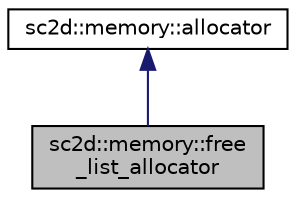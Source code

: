 digraph "sc2d::memory::free_list_allocator"
{
  edge [fontname="Helvetica",fontsize="10",labelfontname="Helvetica",labelfontsize="10"];
  node [fontname="Helvetica",fontsize="10",shape=record];
  Node2 [label="sc2d::memory::free\l_list_allocator",height=0.2,width=0.4,color="black", fillcolor="grey75", style="filled", fontcolor="black"];
  Node3 -> Node2 [dir="back",color="midnightblue",fontsize="10",style="solid",fontname="Helvetica"];
  Node3 [label="sc2d::memory::allocator",height=0.2,width=0.4,color="black", fillcolor="white", style="filled",URL="$classsc2d_1_1memory_1_1allocator.html"];
}
